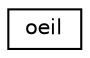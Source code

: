 digraph "Graphical Class Hierarchy"
{
  edge [fontname="Helvetica",fontsize="10",labelfontname="Helvetica",labelfontsize="10"];
  node [fontname="Helvetica",fontsize="10",shape=record];
  rankdir="LR";
  Node1 [label="oeil",height=0.2,width=0.4,color="black", fillcolor="white", style="filled",URL="$classoeil.html",tooltip="Draw a sphere representing the eye. "];
}
